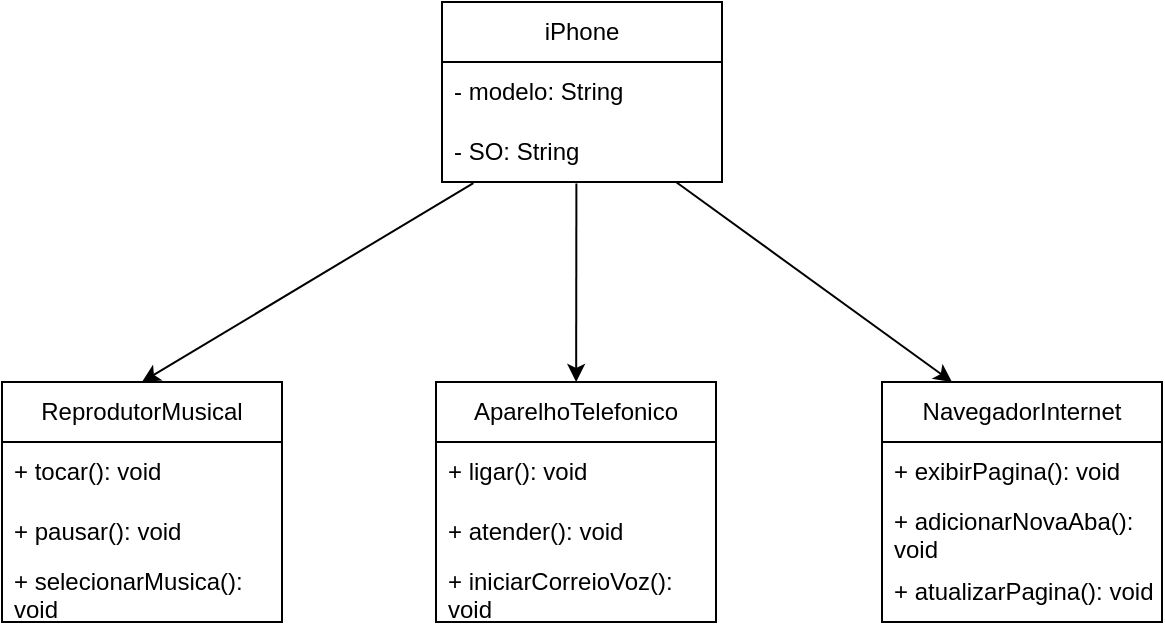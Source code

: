 <mxfile version="22.0.0" type="device">
  <diagram id="C5RBs43oDa-KdzZeNtuy" name="Page-1">
    <mxGraphModel dx="391" dy="209" grid="1" gridSize="10" guides="1" tooltips="1" connect="1" arrows="1" fold="1" page="1" pageScale="1" pageWidth="827" pageHeight="1169" math="0" shadow="0">
      <root>
        <mxCell id="WIyWlLk6GJQsqaUBKTNV-0" />
        <mxCell id="WIyWlLk6GJQsqaUBKTNV-1" parent="WIyWlLk6GJQsqaUBKTNV-0" />
        <mxCell id="BVOznSvOLHcu8uS8BjmL-0" value="iPhone" style="swimlane;fontStyle=0;childLayout=stackLayout;horizontal=1;startSize=30;horizontalStack=0;resizeParent=1;resizeParentMax=0;resizeLast=0;collapsible=1;marginBottom=0;whiteSpace=wrap;html=1;" vertex="1" parent="WIyWlLk6GJQsqaUBKTNV-1">
          <mxGeometry x="340" y="290" width="140" height="90" as="geometry" />
        </mxCell>
        <mxCell id="BVOznSvOLHcu8uS8BjmL-2" value="- modelo: String " style="text;strokeColor=none;fillColor=none;align=left;verticalAlign=middle;spacingLeft=4;spacingRight=4;overflow=hidden;points=[[0,0.5],[1,0.5]];portConstraint=eastwest;rotatable=0;whiteSpace=wrap;html=1;" vertex="1" parent="BVOznSvOLHcu8uS8BjmL-0">
          <mxGeometry y="30" width="140" height="30" as="geometry" />
        </mxCell>
        <mxCell id="BVOznSvOLHcu8uS8BjmL-3" value="- SO: String" style="text;strokeColor=none;fillColor=none;align=left;verticalAlign=middle;spacingLeft=4;spacingRight=4;overflow=hidden;points=[[0,0.5],[1,0.5]];portConstraint=eastwest;rotatable=0;whiteSpace=wrap;html=1;" vertex="1" parent="BVOznSvOLHcu8uS8BjmL-0">
          <mxGeometry y="60" width="140" height="30" as="geometry" />
        </mxCell>
        <mxCell id="BVOznSvOLHcu8uS8BjmL-4" value="ReprodutorMusical" style="swimlane;fontStyle=0;childLayout=stackLayout;horizontal=1;startSize=30;horizontalStack=0;resizeParent=1;resizeParentMax=0;resizeLast=0;collapsible=1;marginBottom=0;whiteSpace=wrap;html=1;" vertex="1" parent="WIyWlLk6GJQsqaUBKTNV-1">
          <mxGeometry x="120" y="480" width="140" height="120" as="geometry" />
        </mxCell>
        <mxCell id="BVOznSvOLHcu8uS8BjmL-5" value="+ tocar(): void" style="text;strokeColor=none;fillColor=none;align=left;verticalAlign=middle;spacingLeft=4;spacingRight=4;overflow=hidden;points=[[0,0.5],[1,0.5]];portConstraint=eastwest;rotatable=0;whiteSpace=wrap;html=1;" vertex="1" parent="BVOznSvOLHcu8uS8BjmL-4">
          <mxGeometry y="30" width="140" height="30" as="geometry" />
        </mxCell>
        <mxCell id="BVOznSvOLHcu8uS8BjmL-6" value="+ pausar(): void" style="text;strokeColor=none;fillColor=none;align=left;verticalAlign=middle;spacingLeft=4;spacingRight=4;overflow=hidden;points=[[0,0.5],[1,0.5]];portConstraint=eastwest;rotatable=0;whiteSpace=wrap;html=1;" vertex="1" parent="BVOznSvOLHcu8uS8BjmL-4">
          <mxGeometry y="60" width="140" height="30" as="geometry" />
        </mxCell>
        <mxCell id="BVOznSvOLHcu8uS8BjmL-14" value="+ selecionarMusica(): void" style="text;strokeColor=none;fillColor=none;align=left;verticalAlign=middle;spacingLeft=4;spacingRight=4;overflow=hidden;points=[[0,0.5],[1,0.5]];portConstraint=eastwest;rotatable=0;whiteSpace=wrap;html=1;" vertex="1" parent="BVOznSvOLHcu8uS8BjmL-4">
          <mxGeometry y="90" width="140" height="30" as="geometry" />
        </mxCell>
        <mxCell id="BVOznSvOLHcu8uS8BjmL-7" value="AparelhoTelefonico" style="swimlane;fontStyle=0;childLayout=stackLayout;horizontal=1;startSize=30;horizontalStack=0;resizeParent=1;resizeParentMax=0;resizeLast=0;collapsible=1;marginBottom=0;whiteSpace=wrap;html=1;" vertex="1" parent="WIyWlLk6GJQsqaUBKTNV-1">
          <mxGeometry x="337" y="480" width="140" height="120" as="geometry" />
        </mxCell>
        <mxCell id="BVOznSvOLHcu8uS8BjmL-8" value="+ ligar(): void" style="text;strokeColor=none;fillColor=none;align=left;verticalAlign=middle;spacingLeft=4;spacingRight=4;overflow=hidden;points=[[0,0.5],[1,0.5]];portConstraint=eastwest;rotatable=0;whiteSpace=wrap;html=1;" vertex="1" parent="BVOznSvOLHcu8uS8BjmL-7">
          <mxGeometry y="30" width="140" height="30" as="geometry" />
        </mxCell>
        <mxCell id="BVOznSvOLHcu8uS8BjmL-9" value="+ atender(): void" style="text;strokeColor=none;fillColor=none;align=left;verticalAlign=middle;spacingLeft=4;spacingRight=4;overflow=hidden;points=[[0,0.5],[1,0.5]];portConstraint=eastwest;rotatable=0;whiteSpace=wrap;html=1;" vertex="1" parent="BVOznSvOLHcu8uS8BjmL-7">
          <mxGeometry y="60" width="140" height="30" as="geometry" />
        </mxCell>
        <mxCell id="BVOznSvOLHcu8uS8BjmL-15" value="+ iniciarCorreioVoz(): void" style="text;strokeColor=none;fillColor=none;align=left;verticalAlign=middle;spacingLeft=4;spacingRight=4;overflow=hidden;points=[[0,0.5],[1,0.5]];portConstraint=eastwest;rotatable=0;whiteSpace=wrap;html=1;" vertex="1" parent="BVOznSvOLHcu8uS8BjmL-7">
          <mxGeometry y="90" width="140" height="30" as="geometry" />
        </mxCell>
        <mxCell id="BVOznSvOLHcu8uS8BjmL-10" value="NavegadorInternet" style="swimlane;fontStyle=0;childLayout=stackLayout;horizontal=1;startSize=30;horizontalStack=0;resizeParent=1;resizeParentMax=0;resizeLast=0;collapsible=1;marginBottom=0;whiteSpace=wrap;html=1;" vertex="1" parent="WIyWlLk6GJQsqaUBKTNV-1">
          <mxGeometry x="560" y="480" width="140" height="120" as="geometry" />
        </mxCell>
        <mxCell id="BVOznSvOLHcu8uS8BjmL-11" value="+ exibirPagina(): void" style="text;strokeColor=none;fillColor=none;align=left;verticalAlign=middle;spacingLeft=4;spacingRight=4;overflow=hidden;points=[[0,0.5],[1,0.5]];portConstraint=eastwest;rotatable=0;whiteSpace=wrap;html=1;" vertex="1" parent="BVOznSvOLHcu8uS8BjmL-10">
          <mxGeometry y="30" width="140" height="30" as="geometry" />
        </mxCell>
        <mxCell id="BVOznSvOLHcu8uS8BjmL-12" value="+ adicionarNovaAba(): void" style="text;strokeColor=none;fillColor=none;align=left;verticalAlign=middle;spacingLeft=4;spacingRight=4;overflow=hidden;points=[[0,0.5],[1,0.5]];portConstraint=eastwest;rotatable=0;whiteSpace=wrap;html=1;" vertex="1" parent="BVOznSvOLHcu8uS8BjmL-10">
          <mxGeometry y="60" width="140" height="30" as="geometry" />
        </mxCell>
        <mxCell id="BVOznSvOLHcu8uS8BjmL-16" value="+ atualizarPagina(): void" style="text;strokeColor=none;fillColor=none;align=left;verticalAlign=middle;spacingLeft=4;spacingRight=4;overflow=hidden;points=[[0,0.5],[1,0.5]];portConstraint=eastwest;rotatable=0;whiteSpace=wrap;html=1;" vertex="1" parent="BVOznSvOLHcu8uS8BjmL-10">
          <mxGeometry y="90" width="140" height="30" as="geometry" />
        </mxCell>
        <mxCell id="BVOznSvOLHcu8uS8BjmL-17" value="" style="endArrow=classic;html=1;rounded=0;entryX=0.5;entryY=0;entryDx=0;entryDy=0;exitX=0.112;exitY=1.017;exitDx=0;exitDy=0;exitPerimeter=0;" edge="1" parent="WIyWlLk6GJQsqaUBKTNV-1" source="BVOznSvOLHcu8uS8BjmL-3" target="BVOznSvOLHcu8uS8BjmL-4">
          <mxGeometry width="50" height="50" relative="1" as="geometry">
            <mxPoint x="407" y="380" as="sourcePoint" />
            <mxPoint x="440" y="500" as="targetPoint" />
          </mxGeometry>
        </mxCell>
        <mxCell id="BVOznSvOLHcu8uS8BjmL-18" value="" style="rounded=0;orthogonalLoop=1;jettySize=auto;html=1;exitX=0.48;exitY=1.026;exitDx=0;exitDy=0;exitPerimeter=0;" edge="1" parent="WIyWlLk6GJQsqaUBKTNV-1" source="BVOznSvOLHcu8uS8BjmL-3" target="BVOznSvOLHcu8uS8BjmL-7">
          <mxGeometry relative="1" as="geometry">
            <mxPoint x="410" y="390" as="sourcePoint" />
          </mxGeometry>
        </mxCell>
        <mxCell id="BVOznSvOLHcu8uS8BjmL-19" value="" style="endArrow=classic;html=1;rounded=0;exitX=0.837;exitY=1.005;exitDx=0;exitDy=0;exitPerimeter=0;entryX=0.25;entryY=0;entryDx=0;entryDy=0;" edge="1" parent="WIyWlLk6GJQsqaUBKTNV-1" source="BVOznSvOLHcu8uS8BjmL-3" target="BVOznSvOLHcu8uS8BjmL-10">
          <mxGeometry width="50" height="50" relative="1" as="geometry">
            <mxPoint x="460" y="480" as="sourcePoint" />
            <mxPoint x="510" y="430" as="targetPoint" />
          </mxGeometry>
        </mxCell>
      </root>
    </mxGraphModel>
  </diagram>
</mxfile>
